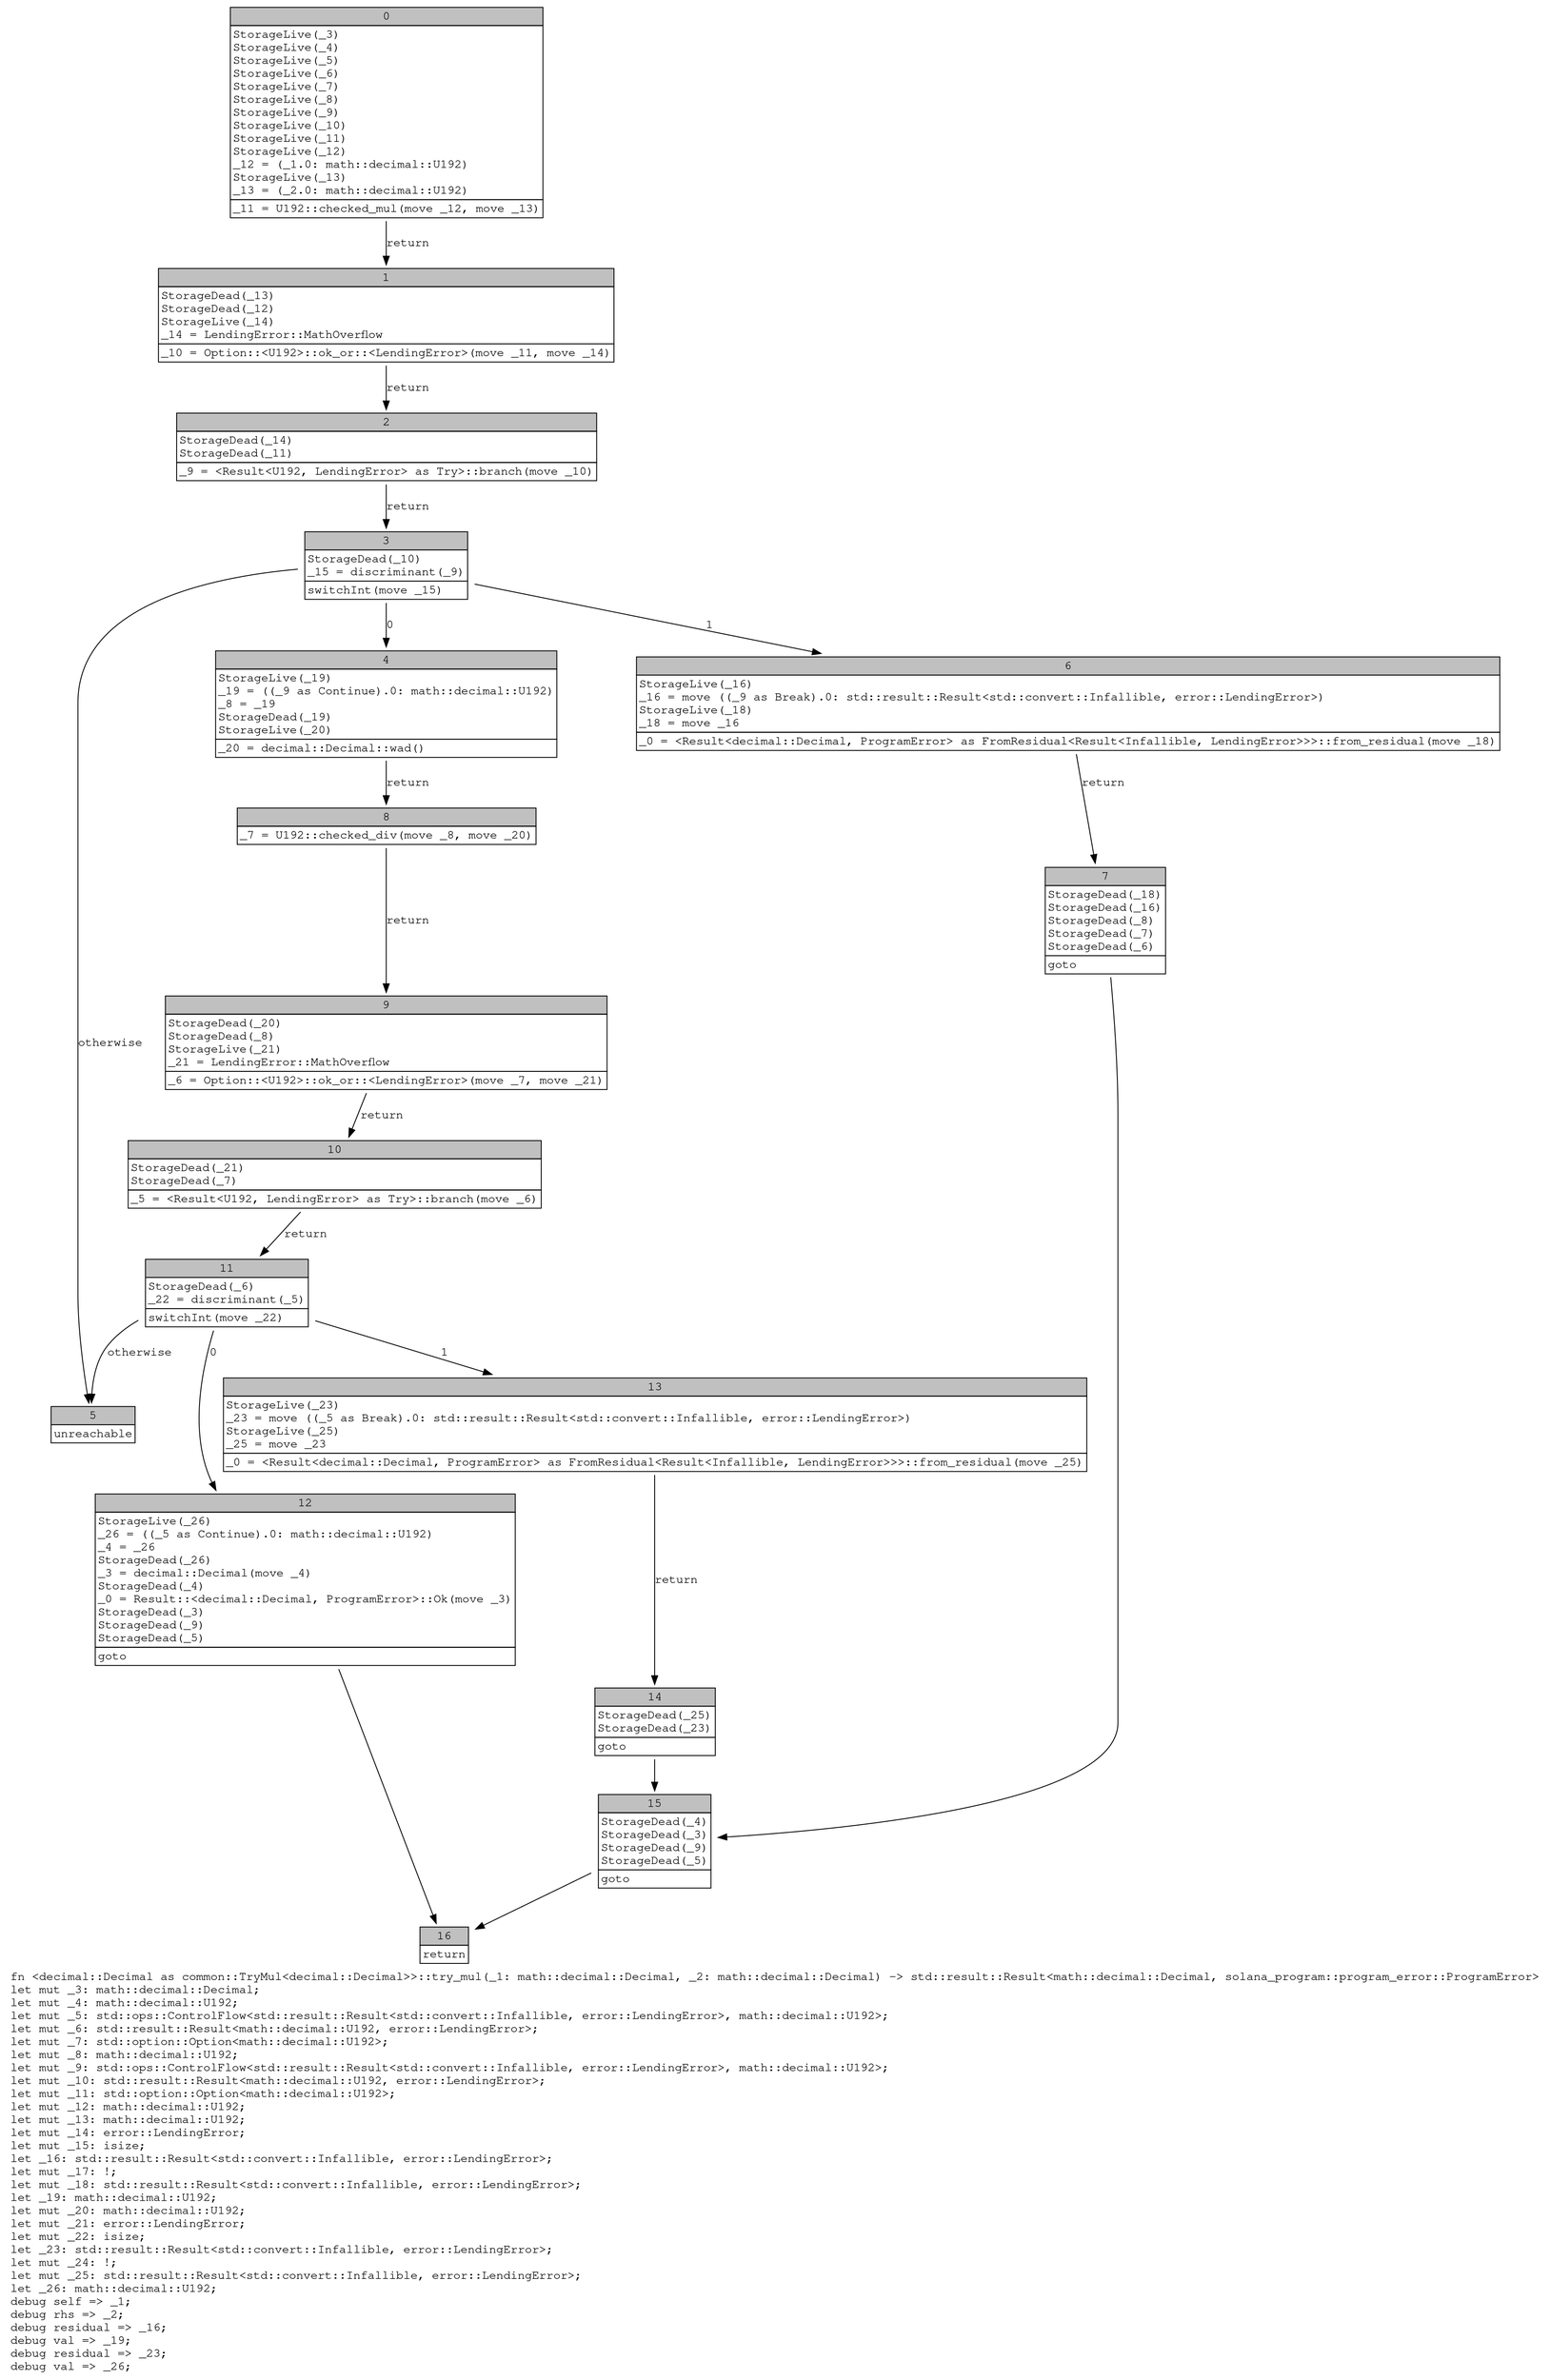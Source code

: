 digraph Mir_0_166 {
    graph [fontname="Courier, monospace"];
    node [fontname="Courier, monospace"];
    edge [fontname="Courier, monospace"];
    label=<fn &lt;decimal::Decimal as common::TryMul&lt;decimal::Decimal&gt;&gt;::try_mul(_1: math::decimal::Decimal, _2: math::decimal::Decimal) -&gt; std::result::Result&lt;math::decimal::Decimal, solana_program::program_error::ProgramError&gt;<br align="left"/>let mut _3: math::decimal::Decimal;<br align="left"/>let mut _4: math::decimal::U192;<br align="left"/>let mut _5: std::ops::ControlFlow&lt;std::result::Result&lt;std::convert::Infallible, error::LendingError&gt;, math::decimal::U192&gt;;<br align="left"/>let mut _6: std::result::Result&lt;math::decimal::U192, error::LendingError&gt;;<br align="left"/>let mut _7: std::option::Option&lt;math::decimal::U192&gt;;<br align="left"/>let mut _8: math::decimal::U192;<br align="left"/>let mut _9: std::ops::ControlFlow&lt;std::result::Result&lt;std::convert::Infallible, error::LendingError&gt;, math::decimal::U192&gt;;<br align="left"/>let mut _10: std::result::Result&lt;math::decimal::U192, error::LendingError&gt;;<br align="left"/>let mut _11: std::option::Option&lt;math::decimal::U192&gt;;<br align="left"/>let mut _12: math::decimal::U192;<br align="left"/>let mut _13: math::decimal::U192;<br align="left"/>let mut _14: error::LendingError;<br align="left"/>let mut _15: isize;<br align="left"/>let _16: std::result::Result&lt;std::convert::Infallible, error::LendingError&gt;;<br align="left"/>let mut _17: !;<br align="left"/>let mut _18: std::result::Result&lt;std::convert::Infallible, error::LendingError&gt;;<br align="left"/>let _19: math::decimal::U192;<br align="left"/>let mut _20: math::decimal::U192;<br align="left"/>let mut _21: error::LendingError;<br align="left"/>let mut _22: isize;<br align="left"/>let _23: std::result::Result&lt;std::convert::Infallible, error::LendingError&gt;;<br align="left"/>let mut _24: !;<br align="left"/>let mut _25: std::result::Result&lt;std::convert::Infallible, error::LendingError&gt;;<br align="left"/>let _26: math::decimal::U192;<br align="left"/>debug self =&gt; _1;<br align="left"/>debug rhs =&gt; _2;<br align="left"/>debug residual =&gt; _16;<br align="left"/>debug val =&gt; _19;<br align="left"/>debug residual =&gt; _23;<br align="left"/>debug val =&gt; _26;<br align="left"/>>;
    bb0__0_166 [shape="none", label=<<table border="0" cellborder="1" cellspacing="0"><tr><td bgcolor="gray" align="center" colspan="1">0</td></tr><tr><td align="left" balign="left">StorageLive(_3)<br/>StorageLive(_4)<br/>StorageLive(_5)<br/>StorageLive(_6)<br/>StorageLive(_7)<br/>StorageLive(_8)<br/>StorageLive(_9)<br/>StorageLive(_10)<br/>StorageLive(_11)<br/>StorageLive(_12)<br/>_12 = (_1.0: math::decimal::U192)<br/>StorageLive(_13)<br/>_13 = (_2.0: math::decimal::U192)<br/></td></tr><tr><td align="left">_11 = U192::checked_mul(move _12, move _13)</td></tr></table>>];
    bb1__0_166 [shape="none", label=<<table border="0" cellborder="1" cellspacing="0"><tr><td bgcolor="gray" align="center" colspan="1">1</td></tr><tr><td align="left" balign="left">StorageDead(_13)<br/>StorageDead(_12)<br/>StorageLive(_14)<br/>_14 = LendingError::MathOverflow<br/></td></tr><tr><td align="left">_10 = Option::&lt;U192&gt;::ok_or::&lt;LendingError&gt;(move _11, move _14)</td></tr></table>>];
    bb2__0_166 [shape="none", label=<<table border="0" cellborder="1" cellspacing="0"><tr><td bgcolor="gray" align="center" colspan="1">2</td></tr><tr><td align="left" balign="left">StorageDead(_14)<br/>StorageDead(_11)<br/></td></tr><tr><td align="left">_9 = &lt;Result&lt;U192, LendingError&gt; as Try&gt;::branch(move _10)</td></tr></table>>];
    bb3__0_166 [shape="none", label=<<table border="0" cellborder="1" cellspacing="0"><tr><td bgcolor="gray" align="center" colspan="1">3</td></tr><tr><td align="left" balign="left">StorageDead(_10)<br/>_15 = discriminant(_9)<br/></td></tr><tr><td align="left">switchInt(move _15)</td></tr></table>>];
    bb4__0_166 [shape="none", label=<<table border="0" cellborder="1" cellspacing="0"><tr><td bgcolor="gray" align="center" colspan="1">4</td></tr><tr><td align="left" balign="left">StorageLive(_19)<br/>_19 = ((_9 as Continue).0: math::decimal::U192)<br/>_8 = _19<br/>StorageDead(_19)<br/>StorageLive(_20)<br/></td></tr><tr><td align="left">_20 = decimal::Decimal::wad()</td></tr></table>>];
    bb5__0_166 [shape="none", label=<<table border="0" cellborder="1" cellspacing="0"><tr><td bgcolor="gray" align="center" colspan="1">5</td></tr><tr><td align="left">unreachable</td></tr></table>>];
    bb6__0_166 [shape="none", label=<<table border="0" cellborder="1" cellspacing="0"><tr><td bgcolor="gray" align="center" colspan="1">6</td></tr><tr><td align="left" balign="left">StorageLive(_16)<br/>_16 = move ((_9 as Break).0: std::result::Result&lt;std::convert::Infallible, error::LendingError&gt;)<br/>StorageLive(_18)<br/>_18 = move _16<br/></td></tr><tr><td align="left">_0 = &lt;Result&lt;decimal::Decimal, ProgramError&gt; as FromResidual&lt;Result&lt;Infallible, LendingError&gt;&gt;&gt;::from_residual(move _18)</td></tr></table>>];
    bb7__0_166 [shape="none", label=<<table border="0" cellborder="1" cellspacing="0"><tr><td bgcolor="gray" align="center" colspan="1">7</td></tr><tr><td align="left" balign="left">StorageDead(_18)<br/>StorageDead(_16)<br/>StorageDead(_8)<br/>StorageDead(_7)<br/>StorageDead(_6)<br/></td></tr><tr><td align="left">goto</td></tr></table>>];
    bb8__0_166 [shape="none", label=<<table border="0" cellborder="1" cellspacing="0"><tr><td bgcolor="gray" align="center" colspan="1">8</td></tr><tr><td align="left">_7 = U192::checked_div(move _8, move _20)</td></tr></table>>];
    bb9__0_166 [shape="none", label=<<table border="0" cellborder="1" cellspacing="0"><tr><td bgcolor="gray" align="center" colspan="1">9</td></tr><tr><td align="left" balign="left">StorageDead(_20)<br/>StorageDead(_8)<br/>StorageLive(_21)<br/>_21 = LendingError::MathOverflow<br/></td></tr><tr><td align="left">_6 = Option::&lt;U192&gt;::ok_or::&lt;LendingError&gt;(move _7, move _21)</td></tr></table>>];
    bb10__0_166 [shape="none", label=<<table border="0" cellborder="1" cellspacing="0"><tr><td bgcolor="gray" align="center" colspan="1">10</td></tr><tr><td align="left" balign="left">StorageDead(_21)<br/>StorageDead(_7)<br/></td></tr><tr><td align="left">_5 = &lt;Result&lt;U192, LendingError&gt; as Try&gt;::branch(move _6)</td></tr></table>>];
    bb11__0_166 [shape="none", label=<<table border="0" cellborder="1" cellspacing="0"><tr><td bgcolor="gray" align="center" colspan="1">11</td></tr><tr><td align="left" balign="left">StorageDead(_6)<br/>_22 = discriminant(_5)<br/></td></tr><tr><td align="left">switchInt(move _22)</td></tr></table>>];
    bb12__0_166 [shape="none", label=<<table border="0" cellborder="1" cellspacing="0"><tr><td bgcolor="gray" align="center" colspan="1">12</td></tr><tr><td align="left" balign="left">StorageLive(_26)<br/>_26 = ((_5 as Continue).0: math::decimal::U192)<br/>_4 = _26<br/>StorageDead(_26)<br/>_3 = decimal::Decimal(move _4)<br/>StorageDead(_4)<br/>_0 = Result::&lt;decimal::Decimal, ProgramError&gt;::Ok(move _3)<br/>StorageDead(_3)<br/>StorageDead(_9)<br/>StorageDead(_5)<br/></td></tr><tr><td align="left">goto</td></tr></table>>];
    bb13__0_166 [shape="none", label=<<table border="0" cellborder="1" cellspacing="0"><tr><td bgcolor="gray" align="center" colspan="1">13</td></tr><tr><td align="left" balign="left">StorageLive(_23)<br/>_23 = move ((_5 as Break).0: std::result::Result&lt;std::convert::Infallible, error::LendingError&gt;)<br/>StorageLive(_25)<br/>_25 = move _23<br/></td></tr><tr><td align="left">_0 = &lt;Result&lt;decimal::Decimal, ProgramError&gt; as FromResidual&lt;Result&lt;Infallible, LendingError&gt;&gt;&gt;::from_residual(move _25)</td></tr></table>>];
    bb14__0_166 [shape="none", label=<<table border="0" cellborder="1" cellspacing="0"><tr><td bgcolor="gray" align="center" colspan="1">14</td></tr><tr><td align="left" balign="left">StorageDead(_25)<br/>StorageDead(_23)<br/></td></tr><tr><td align="left">goto</td></tr></table>>];
    bb15__0_166 [shape="none", label=<<table border="0" cellborder="1" cellspacing="0"><tr><td bgcolor="gray" align="center" colspan="1">15</td></tr><tr><td align="left" balign="left">StorageDead(_4)<br/>StorageDead(_3)<br/>StorageDead(_9)<br/>StorageDead(_5)<br/></td></tr><tr><td align="left">goto</td></tr></table>>];
    bb16__0_166 [shape="none", label=<<table border="0" cellborder="1" cellspacing="0"><tr><td bgcolor="gray" align="center" colspan="1">16</td></tr><tr><td align="left">return</td></tr></table>>];
    bb0__0_166 -> bb1__0_166 [label="return"];
    bb1__0_166 -> bb2__0_166 [label="return"];
    bb2__0_166 -> bb3__0_166 [label="return"];
    bb3__0_166 -> bb4__0_166 [label="0"];
    bb3__0_166 -> bb6__0_166 [label="1"];
    bb3__0_166 -> bb5__0_166 [label="otherwise"];
    bb4__0_166 -> bb8__0_166 [label="return"];
    bb6__0_166 -> bb7__0_166 [label="return"];
    bb7__0_166 -> bb15__0_166 [label=""];
    bb8__0_166 -> bb9__0_166 [label="return"];
    bb9__0_166 -> bb10__0_166 [label="return"];
    bb10__0_166 -> bb11__0_166 [label="return"];
    bb11__0_166 -> bb12__0_166 [label="0"];
    bb11__0_166 -> bb13__0_166 [label="1"];
    bb11__0_166 -> bb5__0_166 [label="otherwise"];
    bb12__0_166 -> bb16__0_166 [label=""];
    bb13__0_166 -> bb14__0_166 [label="return"];
    bb14__0_166 -> bb15__0_166 [label=""];
    bb15__0_166 -> bb16__0_166 [label=""];
}
